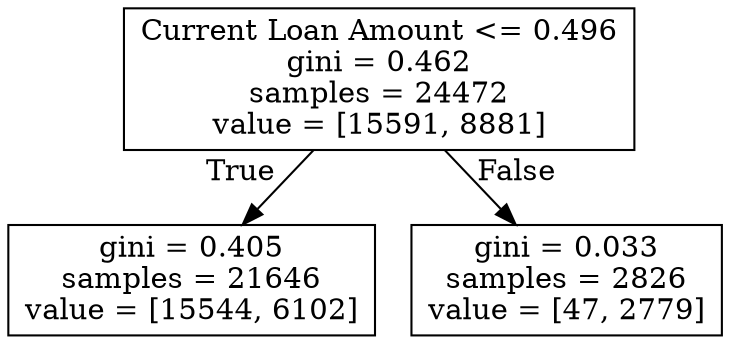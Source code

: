 digraph Tree {
node [shape=box] ;
0 [label="Current Loan Amount <= 0.496\ngini = 0.462\nsamples = 24472\nvalue = [15591, 8881]"] ;
1 [label="gini = 0.405\nsamples = 21646\nvalue = [15544, 6102]"] ;
0 -> 1 [labeldistance=2.5, labelangle=45, headlabel="True"] ;
2 [label="gini = 0.033\nsamples = 2826\nvalue = [47, 2779]"] ;
0 -> 2 [labeldistance=2.5, labelangle=-45, headlabel="False"] ;
}